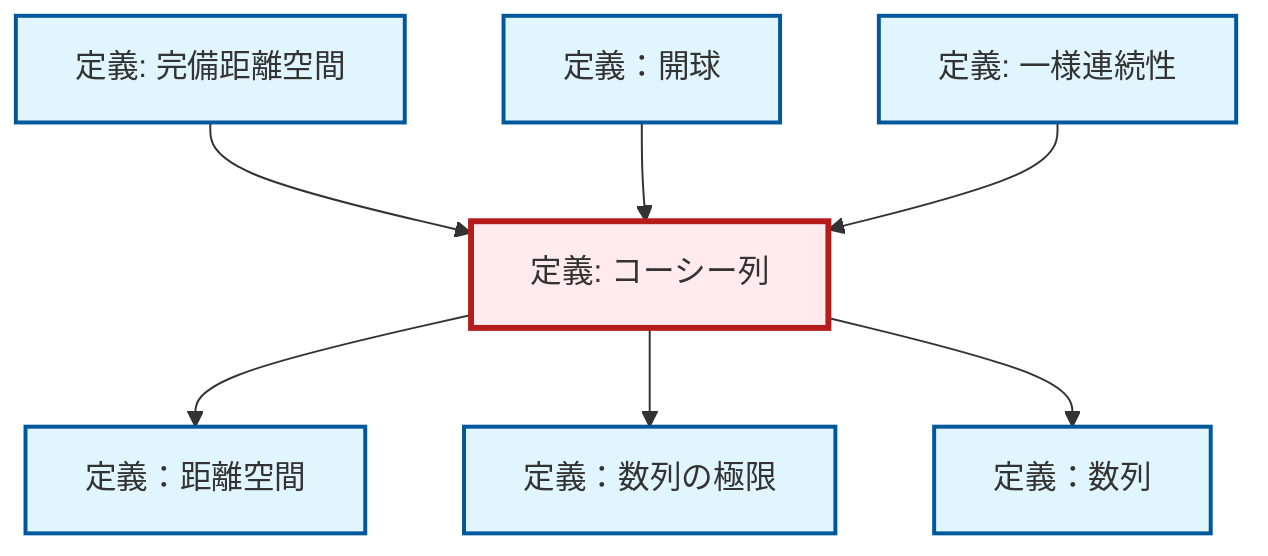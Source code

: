 graph TD
    classDef definition fill:#e1f5fe,stroke:#01579b,stroke-width:2px
    classDef theorem fill:#f3e5f5,stroke:#4a148c,stroke-width:2px
    classDef axiom fill:#fff3e0,stroke:#e65100,stroke-width:2px
    classDef example fill:#e8f5e9,stroke:#1b5e20,stroke-width:2px
    classDef current fill:#ffebee,stroke:#b71c1c,stroke-width:3px
    def-limit["定義：数列の極限"]:::definition
    def-uniform-continuity["定義: 一様連続性"]:::definition
    def-open-ball["定義：開球"]:::definition
    def-cauchy-sequence["定義: コーシー列"]:::definition
    def-metric-space["定義：距離空間"]:::definition
    def-complete-metric-space["定義: 完備距離空間"]:::definition
    def-sequence["定義：数列"]:::definition
    def-complete-metric-space --> def-cauchy-sequence
    def-cauchy-sequence --> def-metric-space
    def-cauchy-sequence --> def-limit
    def-open-ball --> def-cauchy-sequence
    def-cauchy-sequence --> def-sequence
    def-uniform-continuity --> def-cauchy-sequence
    class def-cauchy-sequence current